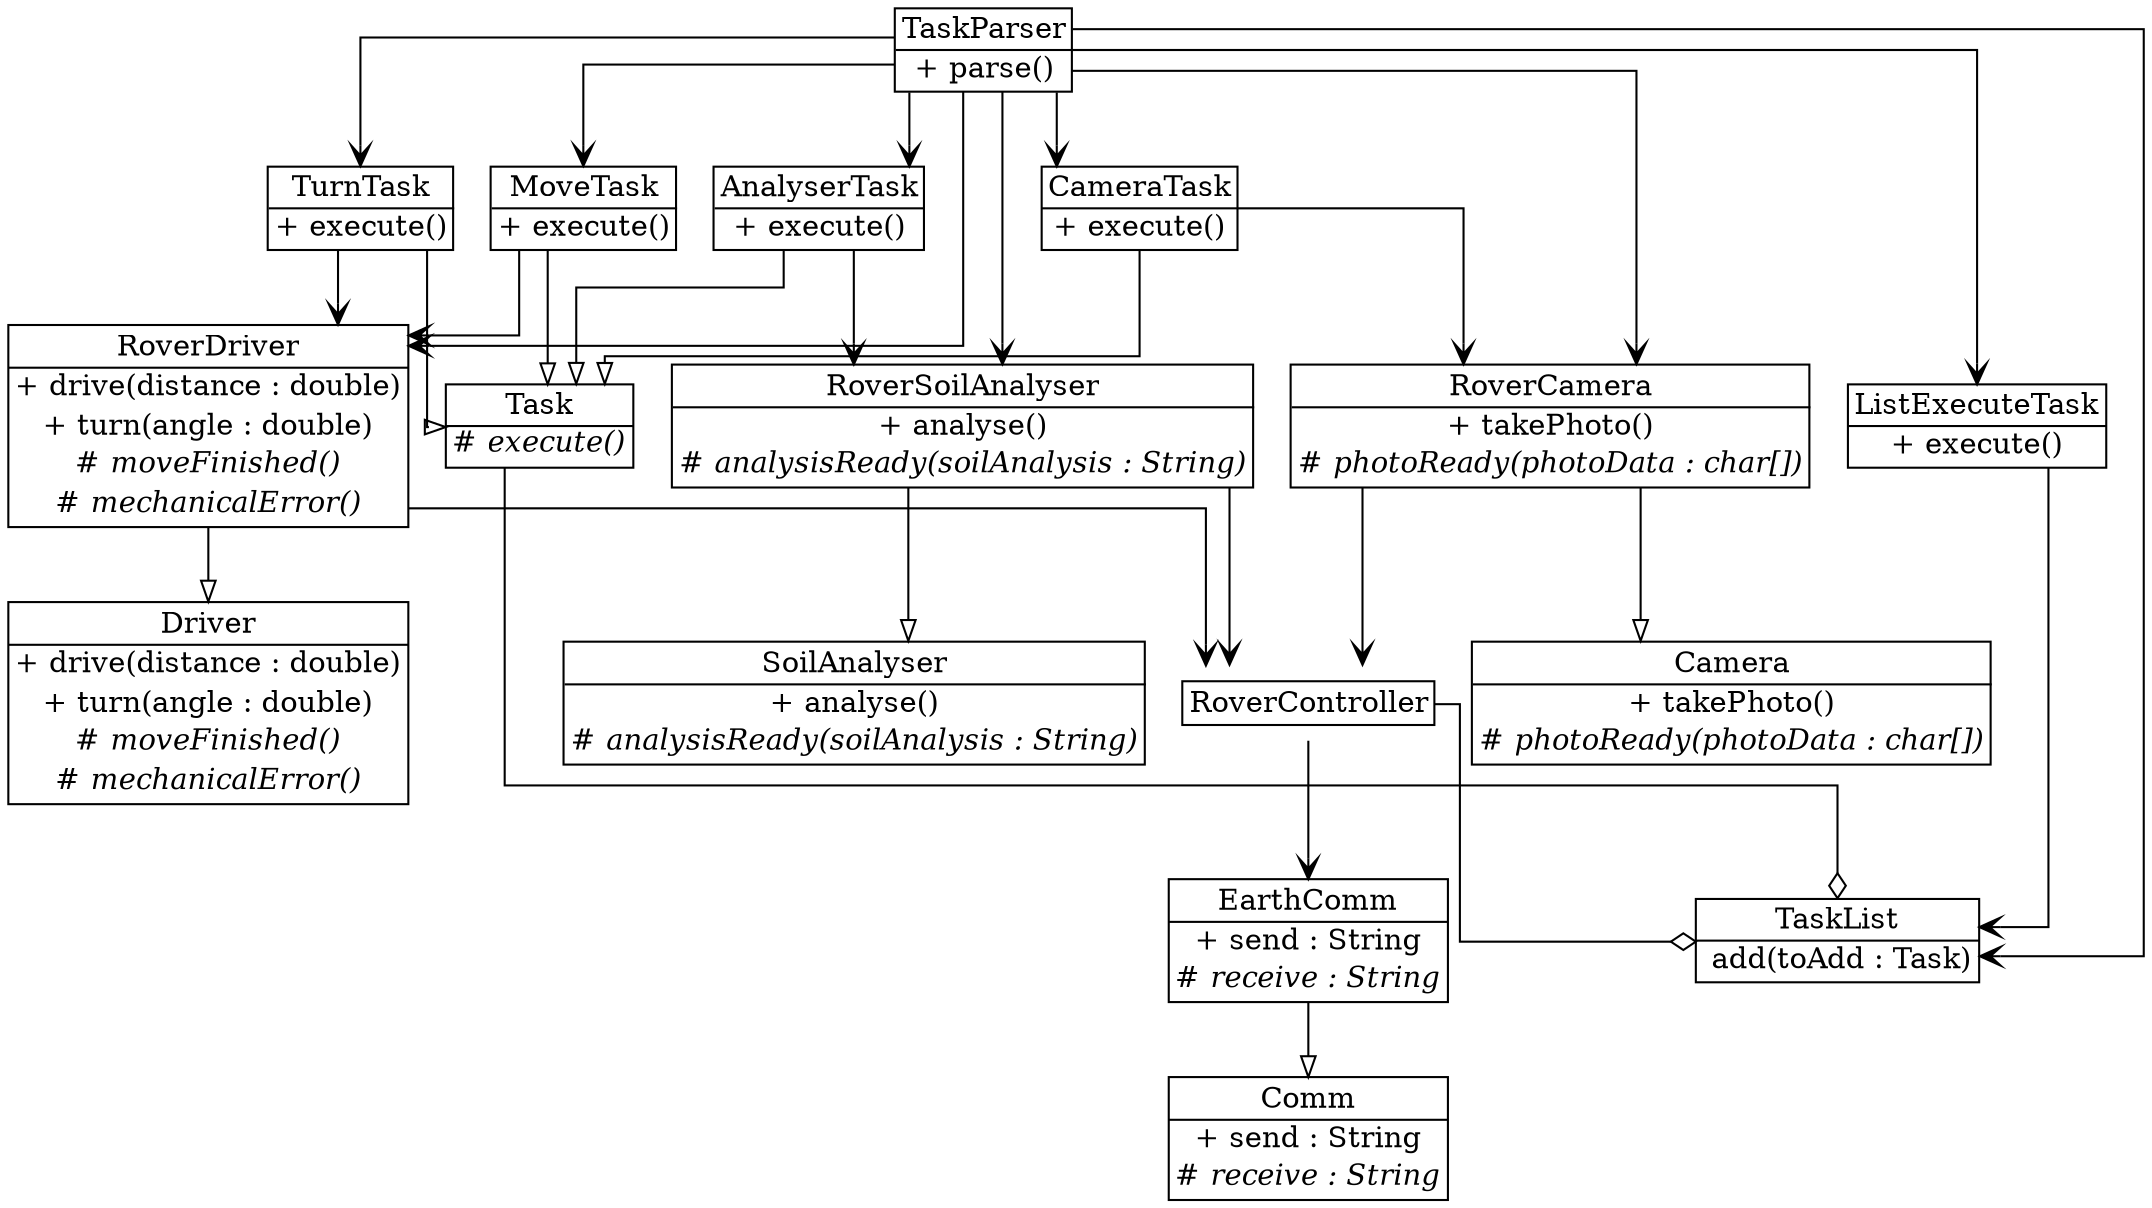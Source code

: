 digraph G {
        fontname = "Concourse T7";
        fontsize = 13;
        splines = ortho;

        node [
             shape = "plaintext";
             margin = 0;
        ]

        Comm [
             label = <<table border="1" cellborder="0" cellspacing="0">
                             <tr><td>Comm</td></tr>
                             <hr/>
                             <tr><td>+ send : String</td></tr>
                             <tr><td># <i>receive : String</i></td></tr>
                      </table>>
        ]

        Driver [
               label = <<table border="1" cellborder="0" cellspacing="0">
                               <tr><td>Driver</td></tr>
                               <hr/>
                               <tr><td>+ drive(distance : double)</td></tr>
                               <tr><td>+ turn(angle : double)</td></tr>
                               <tr><td># <i>moveFinished()</i></td></tr>
                               <tr><td># <i>mechanicalError()</i></td></tr>
                        </table>>

        ]

        SoilAnalyser [
               label = <<table border="1" cellborder="0" cellspacing="0">
                               <tr><td>SoilAnalyser</td></tr>
                               <hr/>
                               <tr><td>+ analyse()</td></tr>
                               <tr><td># <i>analysisReady(soilAnalysis : String)</i></td></tr>
                        </table>>

        ]

        Camera [
               label = <<table border="1" cellborder="0" cellspacing="0">
                               <tr><td>Camera</td></tr>
                               <hr/>
                               <tr><td>+ takePhoto()</td></tr>
                               <tr><td># <i>photoReady(photoData : char[])</i></td></tr>
                        </table>>

        ]

        RoverComm [
                label = <<table border="1" cellborder="0" cellspacing="0">
                                <tr><td>EarthComm</td></tr>
                                <hr/>
                                <tr><td>+ send : String</td></tr>
                                <tr><td># <i>receive : String</i></td></tr>
                         </table>>
        ]

        RoverDriver [
               label = <<table border="1" cellborder="0" cellspacing="0">
                               <tr><td>RoverDriver</td></tr>
                               <hr/>
                               <tr><td>+ drive(distance : double)</td></tr>
                               <tr><td>+ turn(angle : double)</td></tr>
                               <tr><td># <i>moveFinished()</i></td></tr>
                               <tr><td># <i>mechanicalError()</i></td></tr>
                        </table>>

        ]

        RoverSoilAnalyser [
               label = <<table border="1" cellborder="0" cellspacing="0">
                               <tr><td>RoverSoilAnalyser</td></tr>
                               <hr/>
                               <tr><td>+ analyse()</td></tr>
                               <tr><td># <i>analysisReady(soilAnalysis : String)</i></td></tr>
                        </table>>

        ]

        RoverCamera [
               label = <<table border="1" cellborder="0" cellspacing="0">
                               <tr><td>RoverCamera</td></tr>
                               <hr/>
                               <tr><td>+ takePhoto()</td></tr>
                               <tr><td># <i>photoReady(photoData : char[])</i></td></tr>
                        </table>>

        ]

        Task [
               label = <<table border="1" cellborder="0" cellspacing="0">
                               <tr><td>Task</td></tr>
                               <hr/>
                               <tr><td># <i>execute()</i></td></tr>
                        </table>>

        ]

        TaskList [
               label = <<table border="1" cellborder="0" cellspacing="0">
                               <tr><td>TaskList</td></tr>
                               <hr/>
                               <tr><td> add(toAdd : Task)</td></tr>
                        </table>>

        ]


        MoveTask [
               label = <<table border="1" cellborder="0" cellspacing="0">
                               <tr><td>MoveTask</td></tr>
                               <hr/>
                               <tr><td>+ execute()</td></tr>
                        </table>>

        ]

        TurnTask [
               label = <<table border="1" cellborder="0" cellspacing="0">
                               <tr><td>TurnTask</td></tr>
                               <hr/>
                               <tr><td>+ execute()</td></tr>
                        </table>>

        ]

        AnalyserTask [
               label = <<table border="1" cellborder="0" cellspacing="0">
                               <tr><td>AnalyserTask</td></tr>
                               <hr/>
                               <tr><td>+ execute()</td></tr>
                        </table>>

        ]

        CameraTask [
               label = <<table border="1" cellborder="0" cellspacing="0">
                               <tr><td>CameraTask</td></tr>
                               <hr/>
                               <tr><td>+ execute()</td></tr>
                        </table>>

        ]

        ListExecuteTask [
               label = <<table border="1" cellborder="0" cellspacing="0">
                               <tr><td>ListExecuteTask</td></tr>
                               <hr/>
                               <tr><td>+ execute()</td></tr>
                        </table>>

        ]

        TaskParser [
               label = <<table border="1" cellborder="0" cellspacing="0">
                               <tr><td>TaskParser</td></tr>
                               <hr/>
                               <tr><td>+ parse()</td></tr>
                        </table>>

        ]

        RoverController [
               label = <<table border="1" cellborder="0" cellspacing="0">
                               <tr><td>RoverController</td></tr>
                        </table>>

        ]

        edge [ arrowhead = "empty" ];
        RoverComm -> Comm;
        RoverDriver -> Driver;
        RoverSoilAnalyser -> SoilAnalyser;
        RoverCamera -> Camera;

        MoveTask -> Task;
        TurnTask -> Task;
        AnalyserTask -> Task;
        CameraTask -> Task;

        edge [ arrowhead = "odiamond" ];
        Task -> TaskList;
        RoverController -> TaskList;

        edge [ arrowhead = "vee" ];
        MoveTask -> RoverDriver;
        TurnTask -> RoverDriver;
        AnalyserTask -> RoverSoilAnalyser;
        CameraTask -> RoverCamera;

        TaskParser -> MoveTask;
        TaskParser -> TurnTask;
        TaskParser -> AnalyserTask;
        TaskParser -> CameraTask;
        TaskParser -> ListExecuteTask;

        TaskParser -> RoverDriver;
        TaskParser -> RoverSoilAnalyser;
        TaskParser -> RoverCamera;
        TaskParser -> TaskList;

        RoverController -> RoverComm;

        RoverDriver -> RoverController;
        RoverSoilAnalyser -> RoverController;
        RoverCamera -> RoverController;

        ListExecuteTask -> TaskList;
}
